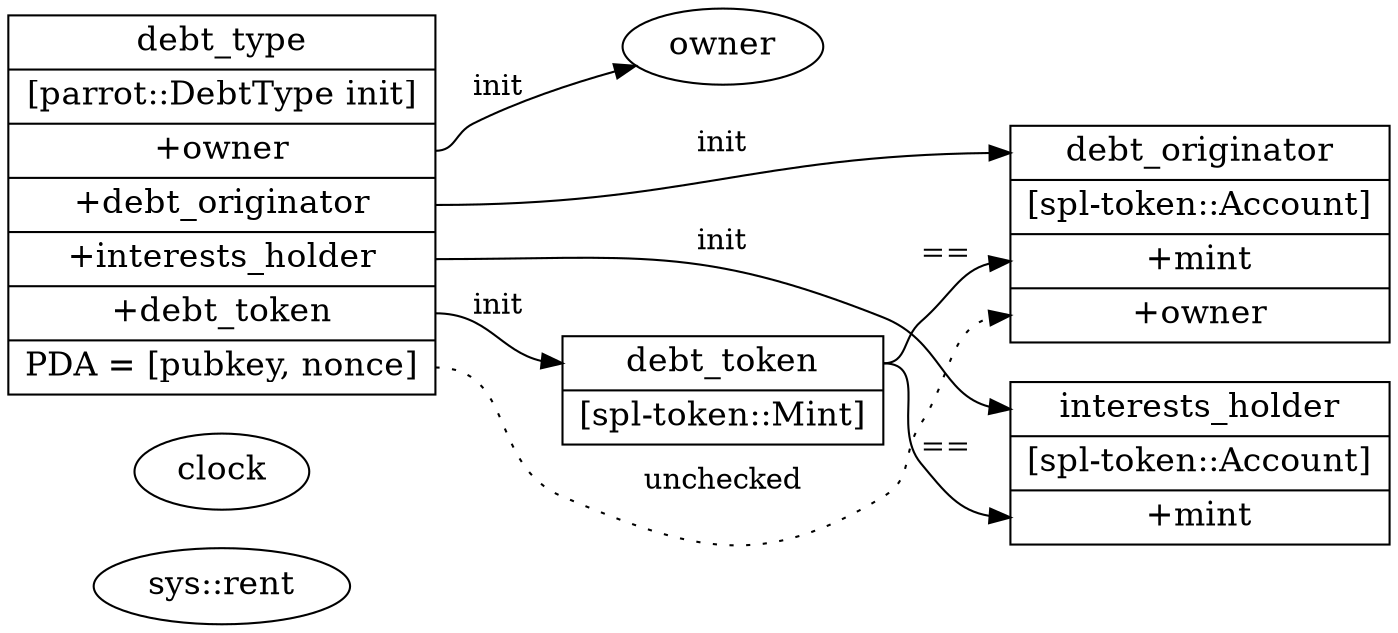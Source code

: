 digraph parrot_accounts{
    graph [rankdir = "LR"];
    node [fontsize = "16"shape = "ellipse"];
    edge [];


// --accounts

    "sys::rent" [
    ]

    "clock" [
    ]

    "debt_type" [
        label = "<f0> debt_type |
        [parrot::DebtType init] |
        <owner> +owner |
        <debt_originator> +debt_originator |
        <interests_holder> +interests_holder|
        <debt_token> +debt_token|
        <pda> PDA = [pubkey, nonce]
        "
        shape = "record"
    ]

    "debt_token" [
        label = "<f0> debt_token |
        [spl-token::Mint]
        "
        shape = "record"
    ]

    "debt_originator" [
        label = "<f0> debt_originator |
        [spl-token::Account] |
        <mint>+mint |
        <owner>+owner
        "
        shape = "record"
    ]

    "interests_holder" [
        label = "<f0> interests_holder |
        [spl-token::Account] |
        <mint>+mint
        "
        shape = "record"
    ]

    "owner" [
        label = "owner"
    ]


// --account relations

    debt_type:owner -> owner [label="init"]
    debt_type:interests_holder -> interests_holder:f0 [label="init"]
    debt_type:debt_originator -> debt_originator:f0 [label="init"]
    debt_type:debt_token -> debt_token:f0 [label="init"]

    debt_token:f0 -> debt_originator:mint [label="=="]
    debt_token:f0 -> interests_holder:mint [label="=="]

    debt_type:pda -> debt_originator:owner [style="dotted" label="unchecked"]
}